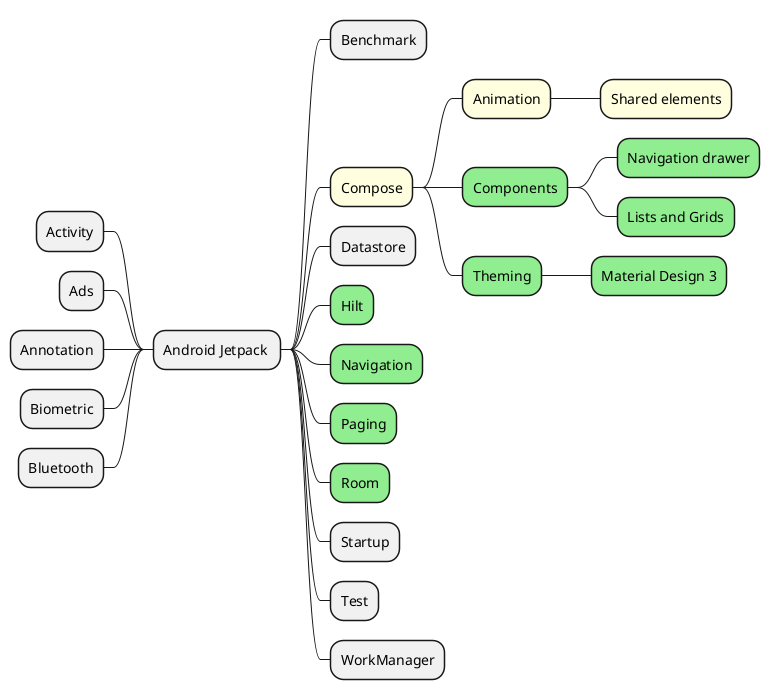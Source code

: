 @startmindmap
+ Android Jetpack 
-- Activity
-- Ads
-- Annotation
++ Benchmark
-- Biometric
-- Bluetooth
++[#LightYellow] Compose
+++[#LightYellow] Animation
++++[#LightYellow] Shared elements
+++[#lightgreen] Components
++++[#lightgreen] Navigation drawer
++++[#lightgreen] Lists and Grids
+++[#lightgreen] Theming
++++[#lightgreen] Material Design 3
++ Datastore
++[#lightgreen] Hilt
++[#lightgreen] Navigation
++[#lightgreen] Paging
++[#lightgreen] Room
++ Startup
++ Test
++ WorkManager

@endmindmap